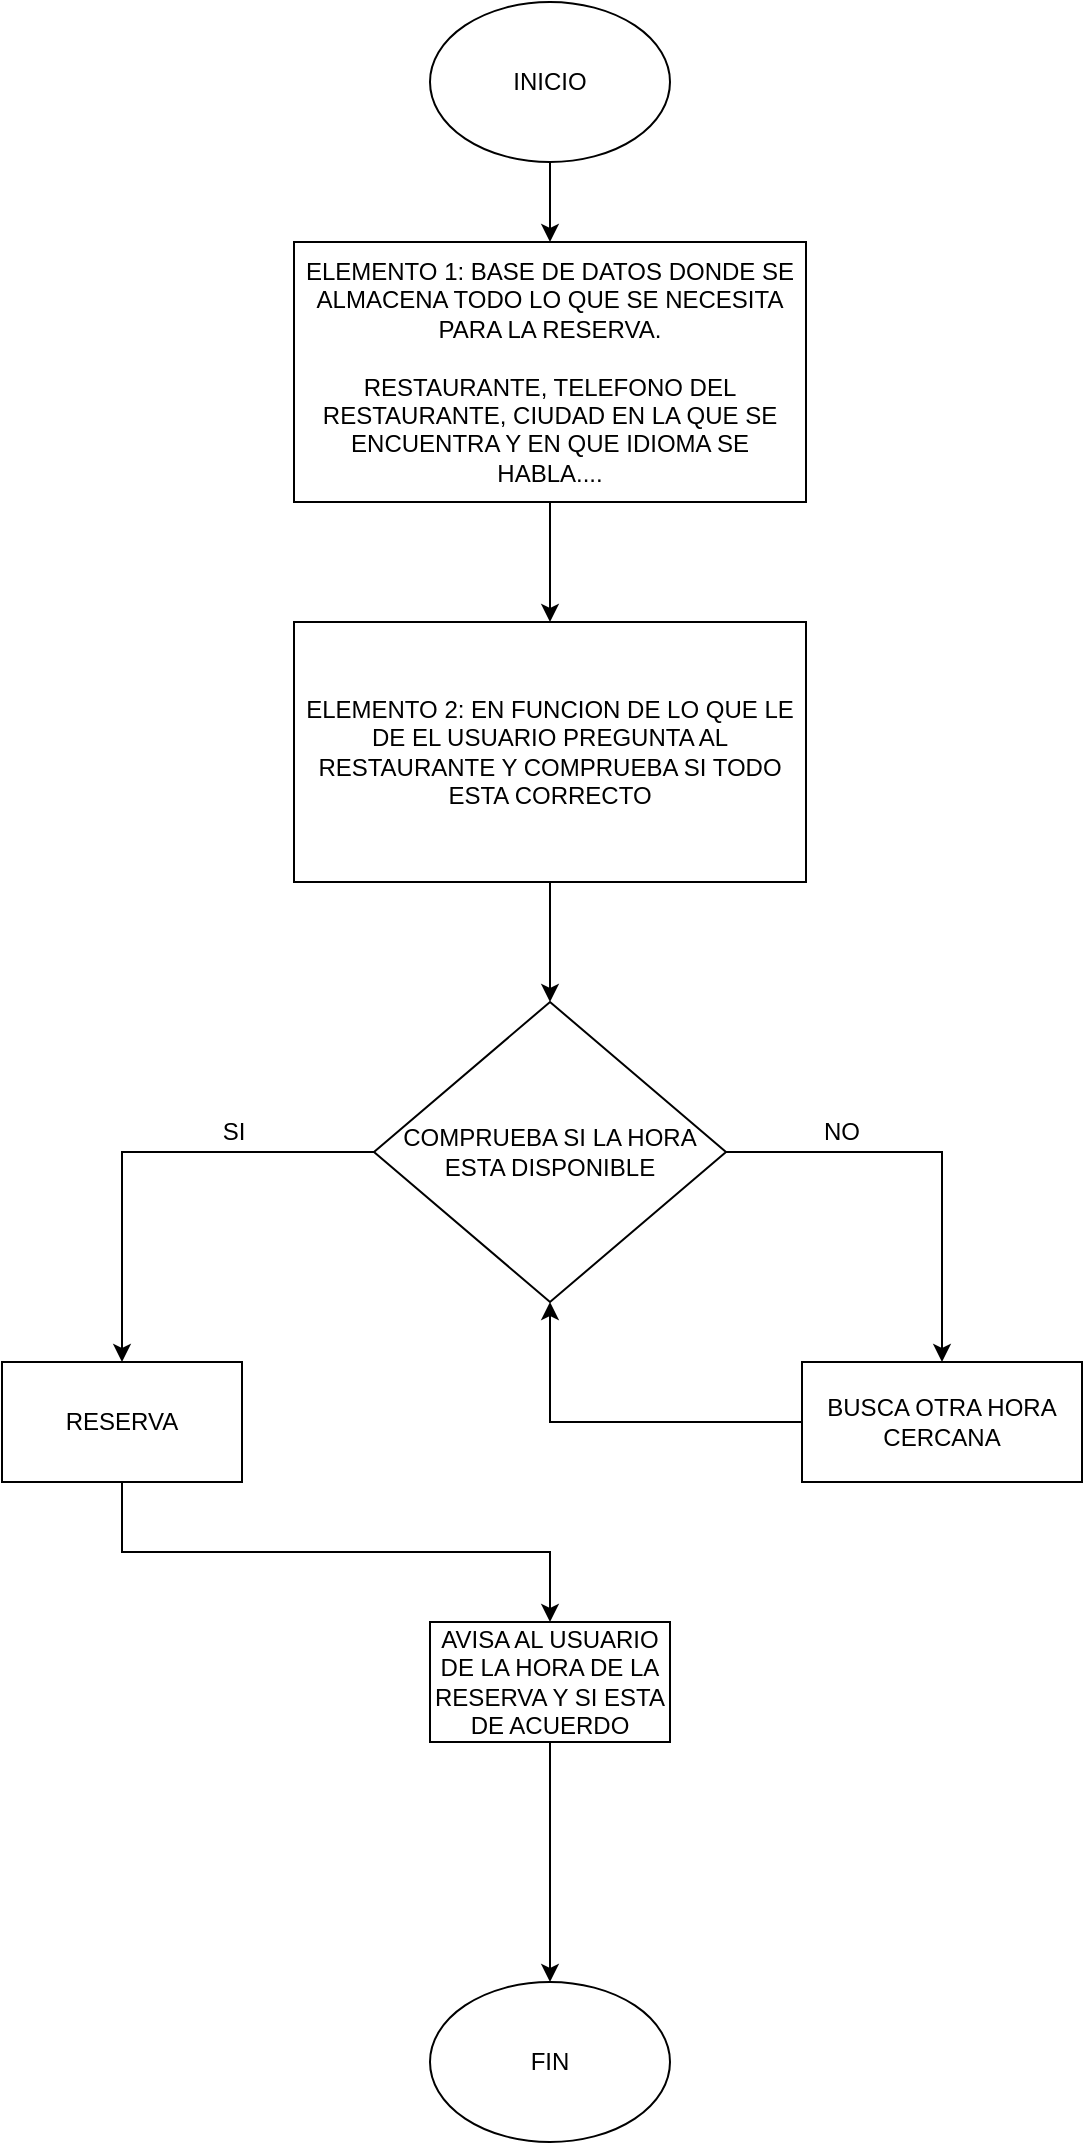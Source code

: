 <mxfile version="24.7.17">
  <diagram name="Página-1" id="vTFCYsg4mWc_LnblgySD">
    <mxGraphModel dx="1042" dy="629" grid="1" gridSize="10" guides="1" tooltips="1" connect="1" arrows="1" fold="1" page="1" pageScale="1" pageWidth="827" pageHeight="1169" math="0" shadow="0">
      <root>
        <mxCell id="0" />
        <mxCell id="1" parent="0" />
        <mxCell id="EkaF7T6iF1nRBm9k87Rm-5" style="edgeStyle=orthogonalEdgeStyle;rounded=0;orthogonalLoop=1;jettySize=auto;html=1;exitX=0.5;exitY=1;exitDx=0;exitDy=0;entryX=0.5;entryY=0;entryDx=0;entryDy=0;" parent="1" source="EkaF7T6iF1nRBm9k87Rm-1" target="EkaF7T6iF1nRBm9k87Rm-3" edge="1">
          <mxGeometry relative="1" as="geometry" />
        </mxCell>
        <mxCell id="EkaF7T6iF1nRBm9k87Rm-1" value="INICIO" style="ellipse;whiteSpace=wrap;html=1;" parent="1" vertex="1">
          <mxGeometry x="354" y="20" width="120" height="80" as="geometry" />
        </mxCell>
        <mxCell id="EkaF7T6iF1nRBm9k87Rm-2" value="FIN" style="ellipse;whiteSpace=wrap;html=1;" parent="1" vertex="1">
          <mxGeometry x="354" y="1010" width="120" height="80" as="geometry" />
        </mxCell>
        <mxCell id="EkaF7T6iF1nRBm9k87Rm-7" style="edgeStyle=orthogonalEdgeStyle;rounded=0;orthogonalLoop=1;jettySize=auto;html=1;exitX=0.5;exitY=1;exitDx=0;exitDy=0;entryX=0.5;entryY=0;entryDx=0;entryDy=0;" parent="1" source="EkaF7T6iF1nRBm9k87Rm-3" target="EkaF7T6iF1nRBm9k87Rm-6" edge="1">
          <mxGeometry relative="1" as="geometry" />
        </mxCell>
        <mxCell id="EkaF7T6iF1nRBm9k87Rm-3" value="ELEMENTO 1: BASE DE DATOS DONDE SE ALMACENA TODO LO QUE SE NECESITA PARA LA RESERVA.&lt;div&gt;&lt;br&gt;&lt;/div&gt;&lt;div&gt;RESTAURANTE, TELEFONO DEL RESTAURANTE, CIUDAD EN LA QUE SE ENCUENTRA Y EN QUE IDIOMA SE HABLA....&lt;/div&gt;" style="rounded=0;whiteSpace=wrap;html=1;" parent="1" vertex="1">
          <mxGeometry x="286" y="140" width="256" height="130" as="geometry" />
        </mxCell>
        <mxCell id="EkaF7T6iF1nRBm9k87Rm-10" style="edgeStyle=orthogonalEdgeStyle;rounded=0;orthogonalLoop=1;jettySize=auto;html=1;exitX=0.5;exitY=1;exitDx=0;exitDy=0;entryX=0.5;entryY=0;entryDx=0;entryDy=0;" parent="1" source="EkaF7T6iF1nRBm9k87Rm-6" target="EkaF7T6iF1nRBm9k87Rm-9" edge="1">
          <mxGeometry relative="1" as="geometry" />
        </mxCell>
        <mxCell id="EkaF7T6iF1nRBm9k87Rm-6" value="ELEMENTO 2: EN FUNCION DE LO QUE LE DE EL USUARIO PREGUNTA AL RESTAURANTE Y COMPRUEBA SI TODO ESTA CORRECTO" style="rounded=0;whiteSpace=wrap;html=1;" parent="1" vertex="1">
          <mxGeometry x="286" y="330" width="256" height="130" as="geometry" />
        </mxCell>
        <mxCell id="EkaF7T6iF1nRBm9k87Rm-12" style="edgeStyle=orthogonalEdgeStyle;rounded=0;orthogonalLoop=1;jettySize=auto;html=1;exitX=0;exitY=0.5;exitDx=0;exitDy=0;" parent="1" source="EkaF7T6iF1nRBm9k87Rm-9" target="EkaF7T6iF1nRBm9k87Rm-11" edge="1">
          <mxGeometry relative="1" as="geometry" />
        </mxCell>
        <mxCell id="EkaF7T6iF1nRBm9k87Rm-15" style="edgeStyle=orthogonalEdgeStyle;rounded=0;orthogonalLoop=1;jettySize=auto;html=1;exitX=1;exitY=0.5;exitDx=0;exitDy=0;entryX=0.5;entryY=0;entryDx=0;entryDy=0;" parent="1" source="EkaF7T6iF1nRBm9k87Rm-9" target="EkaF7T6iF1nRBm9k87Rm-14" edge="1">
          <mxGeometry relative="1" as="geometry" />
        </mxCell>
        <mxCell id="EkaF7T6iF1nRBm9k87Rm-9" value="COMPRUEBA SI LA HORA ESTA DISPONIBLE" style="rhombus;whiteSpace=wrap;html=1;" parent="1" vertex="1">
          <mxGeometry x="326" y="520" width="176" height="150" as="geometry" />
        </mxCell>
        <mxCell id="EkaF7T6iF1nRBm9k87Rm-19" style="edgeStyle=orthogonalEdgeStyle;rounded=0;orthogonalLoop=1;jettySize=auto;html=1;exitX=0.5;exitY=1;exitDx=0;exitDy=0;entryX=0.5;entryY=0;entryDx=0;entryDy=0;" parent="1" source="EkaF7T6iF1nRBm9k87Rm-11" target="EkaF7T6iF1nRBm9k87Rm-18" edge="1">
          <mxGeometry relative="1" as="geometry" />
        </mxCell>
        <mxCell id="EkaF7T6iF1nRBm9k87Rm-11" value="RESERVA&lt;span style=&quot;color: rgba(0, 0, 0, 0); font-family: monospace; font-size: 0px; text-align: start; text-wrap: nowrap;&quot;&gt;%3CmxGraphModel%3E%3Croot%3E%3CmxCell%20id%3D%220%22%2F%3E%3CmxCell%20id%3D%221%22%20parent%3D%220%22%2F%3E%3CmxCell%20id%3D%222%22%20value%3D%22ELEMENTO%20EN%20FUNCION%20DE%20LO%20QUE%20LE%20DE%20EL%20USUARIO%20PREGUNTA%20AL%20RESTAURANTE%20Y%20COMPRUEBA%20SI%20TODO%20ESTA%20CORRECTO%20Y%20SI%20SE%20PUEDE%20A%20ESA%20HORA%20Y%20ESE%20DIA%22%20style%3D%22rounded%3D0%3BwhiteSpace%3Dwrap%3Bhtml%3D1%3B%22%20vertex%3D%221%22%20parent%3D%221%22%3E%3CmxGeometry%20x%3D%22286%22%20y%3D%22330%22%20width%3D%22256%22%20height%3D%22130%22%20as%3D%22geometry%22%2F%3E%3C%2FmxCell%3E%3C%2Froot%3E%3C%2FmxGraphModel%3E&lt;/span&gt;" style="rounded=0;whiteSpace=wrap;html=1;" parent="1" vertex="1">
          <mxGeometry x="140" y="700" width="120" height="60" as="geometry" />
        </mxCell>
        <mxCell id="EkaF7T6iF1nRBm9k87Rm-13" value="SI" style="text;html=1;align=center;verticalAlign=middle;whiteSpace=wrap;rounded=0;" parent="1" vertex="1">
          <mxGeometry x="226" y="570" width="60" height="30" as="geometry" />
        </mxCell>
        <mxCell id="EkaF7T6iF1nRBm9k87Rm-17" style="edgeStyle=orthogonalEdgeStyle;rounded=0;orthogonalLoop=1;jettySize=auto;html=1;exitX=0;exitY=0.5;exitDx=0;exitDy=0;entryX=0.5;entryY=1;entryDx=0;entryDy=0;" parent="1" source="EkaF7T6iF1nRBm9k87Rm-14" target="EkaF7T6iF1nRBm9k87Rm-9" edge="1">
          <mxGeometry relative="1" as="geometry" />
        </mxCell>
        <mxCell id="EkaF7T6iF1nRBm9k87Rm-14" value="BUSCA OTRA HORA CERCANA" style="rounded=0;whiteSpace=wrap;html=1;" parent="1" vertex="1">
          <mxGeometry x="540" y="700" width="140" height="60" as="geometry" />
        </mxCell>
        <mxCell id="EkaF7T6iF1nRBm9k87Rm-16" value="NO" style="text;html=1;align=center;verticalAlign=middle;whiteSpace=wrap;rounded=0;" parent="1" vertex="1">
          <mxGeometry x="530" y="570" width="60" height="30" as="geometry" />
        </mxCell>
        <mxCell id="EkaF7T6iF1nRBm9k87Rm-20" style="edgeStyle=orthogonalEdgeStyle;rounded=0;orthogonalLoop=1;jettySize=auto;html=1;exitX=0.5;exitY=1;exitDx=0;exitDy=0;entryX=0.5;entryY=0;entryDx=0;entryDy=0;" parent="1" source="EkaF7T6iF1nRBm9k87Rm-18" target="EkaF7T6iF1nRBm9k87Rm-2" edge="1">
          <mxGeometry relative="1" as="geometry" />
        </mxCell>
        <mxCell id="EkaF7T6iF1nRBm9k87Rm-18" value="AVISA AL USUARIO DE LA HORA DE LA RESERVA Y SI ESTA DE ACUERDO" style="rounded=0;whiteSpace=wrap;html=1;" parent="1" vertex="1">
          <mxGeometry x="354" y="830" width="120" height="60" as="geometry" />
        </mxCell>
      </root>
    </mxGraphModel>
  </diagram>
</mxfile>
